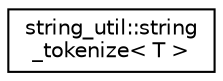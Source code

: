 digraph "Graphical Class Hierarchy"
{
  edge [fontname="Helvetica",fontsize="10",labelfontname="Helvetica",labelfontsize="10"];
  node [fontname="Helvetica",fontsize="10",shape=record];
  rankdir="LR";
  Node1 [label="string_util::string\l_tokenize\< T \>",height=0.2,width=0.4,color="black", fillcolor="white", style="filled",URL="$classstring__util_1_1string__tokenize.html",tooltip="Tokenizes a string using a set of delimiters. "];
}
